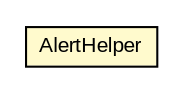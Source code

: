 #!/usr/local/bin/dot
#
# Class diagram 
# Generated by UMLGraph version R5_6-24-gf6e263 (http://www.umlgraph.org/)
#

digraph G {
	edge [fontname="arial",fontsize=10,labelfontname="arial",labelfontsize=10];
	node [fontname="arial",fontsize=10,shape=plaintext];
	nodesep=0.25;
	ranksep=0.5;
	// org.miloss.fgsms.services.das.impl.AlertHelper
	c129206 [label=<<table title="org.miloss.fgsms.services.das.impl.AlertHelper" border="0" cellborder="1" cellspacing="0" cellpadding="2" port="p" bgcolor="lemonChiffon" href="./AlertHelper.html">
		<tr><td><table border="0" cellspacing="0" cellpadding="1">
<tr><td align="center" balign="center"> AlertHelper </td></tr>
		</table></td></tr>
		</table>>, URL="./AlertHelper.html", fontname="arial", fontcolor="black", fontsize=10.0];
}

